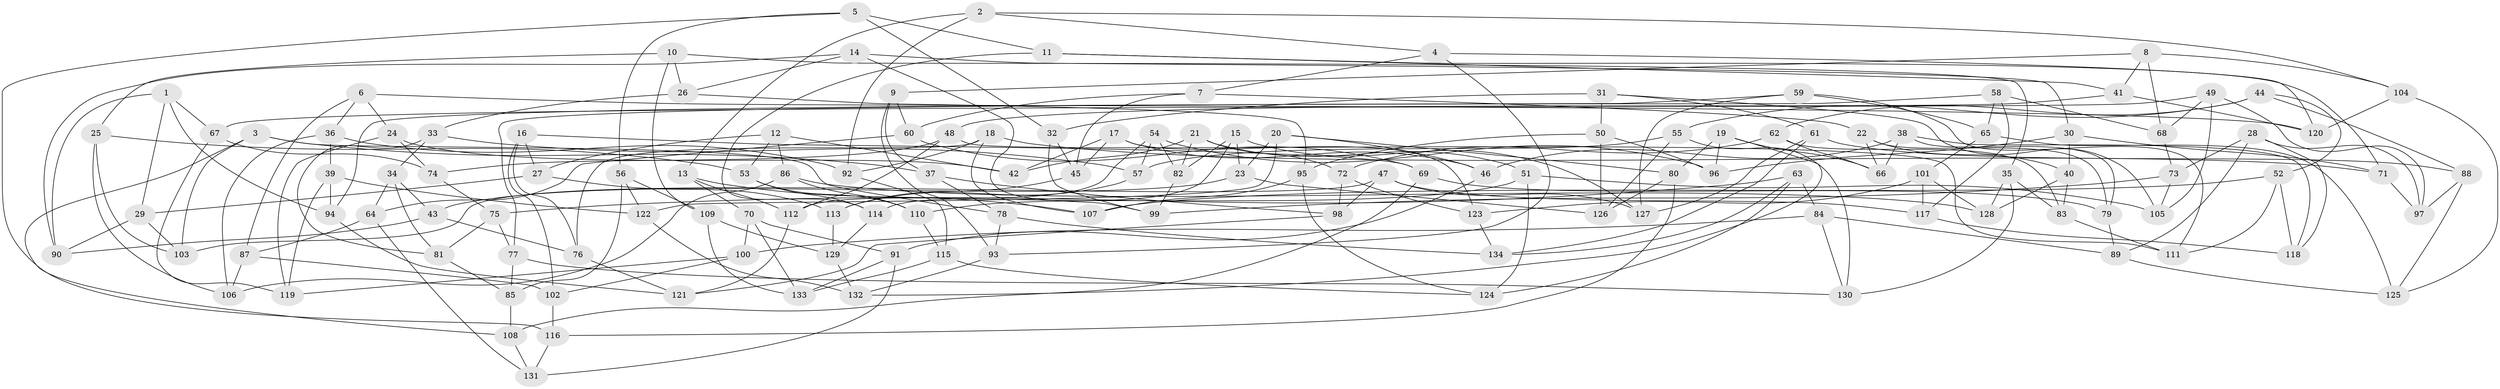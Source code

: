 // coarse degree distribution, {6: 0.5487804878048781, 5: 0.08536585365853659, 4: 0.35365853658536583, 3: 0.012195121951219513}
// Generated by graph-tools (version 1.1) at 2025/42/03/06/25 10:42:24]
// undirected, 134 vertices, 268 edges
graph export_dot {
graph [start="1"]
  node [color=gray90,style=filled];
  1;
  2;
  3;
  4;
  5;
  6;
  7;
  8;
  9;
  10;
  11;
  12;
  13;
  14;
  15;
  16;
  17;
  18;
  19;
  20;
  21;
  22;
  23;
  24;
  25;
  26;
  27;
  28;
  29;
  30;
  31;
  32;
  33;
  34;
  35;
  36;
  37;
  38;
  39;
  40;
  41;
  42;
  43;
  44;
  45;
  46;
  47;
  48;
  49;
  50;
  51;
  52;
  53;
  54;
  55;
  56;
  57;
  58;
  59;
  60;
  61;
  62;
  63;
  64;
  65;
  66;
  67;
  68;
  69;
  70;
  71;
  72;
  73;
  74;
  75;
  76;
  77;
  78;
  79;
  80;
  81;
  82;
  83;
  84;
  85;
  86;
  87;
  88;
  89;
  90;
  91;
  92;
  93;
  94;
  95;
  96;
  97;
  98;
  99;
  100;
  101;
  102;
  103;
  104;
  105;
  106;
  107;
  108;
  109;
  110;
  111;
  112;
  113;
  114;
  115;
  116;
  117;
  118;
  119;
  120;
  121;
  122;
  123;
  124;
  125;
  126;
  127;
  128;
  129;
  130;
  131;
  132;
  133;
  134;
  1 -- 90;
  1 -- 29;
  1 -- 94;
  1 -- 67;
  2 -- 92;
  2 -- 13;
  2 -- 4;
  2 -- 104;
  3 -- 37;
  3 -- 108;
  3 -- 103;
  3 -- 78;
  4 -- 120;
  4 -- 93;
  4 -- 7;
  5 -- 11;
  5 -- 116;
  5 -- 56;
  5 -- 32;
  6 -- 24;
  6 -- 36;
  6 -- 87;
  6 -- 120;
  7 -- 45;
  7 -- 60;
  7 -- 22;
  8 -- 104;
  8 -- 68;
  8 -- 41;
  8 -- 9;
  9 -- 60;
  9 -- 37;
  9 -- 93;
  10 -- 25;
  10 -- 35;
  10 -- 26;
  10 -- 109;
  11 -- 71;
  11 -- 114;
  11 -- 41;
  12 -- 53;
  12 -- 86;
  12 -- 42;
  12 -- 27;
  13 -- 70;
  13 -- 112;
  13 -- 107;
  14 -- 99;
  14 -- 26;
  14 -- 90;
  14 -- 30;
  15 -- 23;
  15 -- 114;
  15 -- 127;
  15 -- 82;
  16 -- 102;
  16 -- 76;
  16 -- 69;
  16 -- 27;
  17 -- 123;
  17 -- 46;
  17 -- 42;
  17 -- 45;
  18 -- 92;
  18 -- 71;
  18 -- 107;
  18 -- 76;
  19 -- 66;
  19 -- 132;
  19 -- 80;
  19 -- 96;
  20 -- 80;
  20 -- 122;
  20 -- 46;
  20 -- 23;
  21 -- 42;
  21 -- 82;
  21 -- 51;
  21 -- 72;
  22 -- 40;
  22 -- 79;
  22 -- 66;
  23 -- 43;
  23 -- 126;
  24 -- 42;
  24 -- 74;
  24 -- 119;
  25 -- 53;
  25 -- 106;
  25 -- 103;
  26 -- 33;
  26 -- 95;
  27 -- 113;
  27 -- 29;
  28 -- 118;
  28 -- 73;
  28 -- 97;
  28 -- 89;
  29 -- 90;
  29 -- 103;
  30 -- 71;
  30 -- 96;
  30 -- 40;
  31 -- 61;
  31 -- 105;
  31 -- 32;
  31 -- 50;
  32 -- 45;
  32 -- 99;
  33 -- 34;
  33 -- 81;
  33 -- 57;
  34 -- 64;
  34 -- 81;
  34 -- 43;
  35 -- 83;
  35 -- 130;
  35 -- 128;
  36 -- 106;
  36 -- 92;
  36 -- 39;
  37 -- 98;
  37 -- 78;
  38 -- 66;
  38 -- 46;
  38 -- 118;
  38 -- 79;
  39 -- 122;
  39 -- 119;
  39 -- 94;
  40 -- 128;
  40 -- 83;
  41 -- 48;
  41 -- 120;
  43 -- 90;
  43 -- 76;
  44 -- 88;
  44 -- 62;
  44 -- 55;
  44 -- 52;
  45 -- 113;
  46 -- 91;
  47 -- 98;
  47 -- 117;
  47 -- 127;
  47 -- 103;
  48 -- 112;
  48 -- 74;
  48 -- 111;
  49 -- 68;
  49 -- 67;
  49 -- 97;
  49 -- 105;
  50 -- 95;
  50 -- 126;
  50 -- 96;
  51 -- 110;
  51 -- 124;
  51 -- 105;
  52 -- 107;
  52 -- 118;
  52 -- 111;
  53 -- 110;
  53 -- 114;
  54 -- 112;
  54 -- 82;
  54 -- 96;
  54 -- 57;
  55 -- 126;
  55 -- 57;
  55 -- 130;
  56 -- 122;
  56 -- 85;
  56 -- 109;
  57 -- 113;
  58 -- 68;
  58 -- 94;
  58 -- 65;
  58 -- 117;
  59 -- 127;
  59 -- 65;
  59 -- 77;
  59 -- 111;
  60 -- 69;
  60 -- 64;
  61 -- 134;
  61 -- 88;
  61 -- 127;
  62 -- 66;
  62 -- 83;
  62 -- 72;
  63 -- 84;
  63 -- 134;
  63 -- 75;
  63 -- 124;
  64 -- 87;
  64 -- 131;
  65 -- 101;
  65 -- 125;
  67 -- 74;
  67 -- 119;
  68 -- 73;
  69 -- 108;
  69 -- 79;
  70 -- 91;
  70 -- 100;
  70 -- 133;
  71 -- 97;
  72 -- 98;
  72 -- 123;
  73 -- 105;
  73 -- 99;
  74 -- 75;
  75 -- 77;
  75 -- 81;
  76 -- 121;
  77 -- 85;
  77 -- 130;
  78 -- 134;
  78 -- 93;
  79 -- 89;
  80 -- 116;
  80 -- 126;
  81 -- 85;
  82 -- 99;
  83 -- 111;
  84 -- 130;
  84 -- 89;
  84 -- 100;
  85 -- 108;
  86 -- 128;
  86 -- 110;
  86 -- 106;
  87 -- 102;
  87 -- 106;
  88 -- 97;
  88 -- 125;
  89 -- 125;
  91 -- 133;
  91 -- 131;
  92 -- 115;
  93 -- 132;
  94 -- 121;
  95 -- 124;
  95 -- 107;
  98 -- 121;
  100 -- 119;
  100 -- 102;
  101 -- 128;
  101 -- 117;
  101 -- 123;
  102 -- 116;
  104 -- 125;
  104 -- 120;
  108 -- 131;
  109 -- 133;
  109 -- 129;
  110 -- 115;
  112 -- 121;
  113 -- 129;
  114 -- 129;
  115 -- 124;
  115 -- 133;
  116 -- 131;
  117 -- 118;
  122 -- 132;
  123 -- 134;
  129 -- 132;
}
